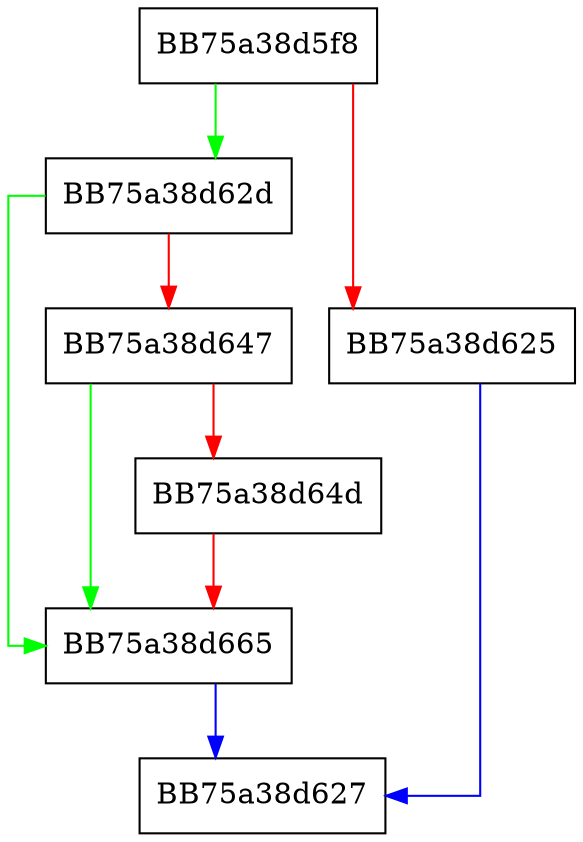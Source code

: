 digraph UtilDuplicateToken {
  node [shape="box"];
  graph [splines=ortho];
  BB75a38d5f8 -> BB75a38d62d [color="green"];
  BB75a38d5f8 -> BB75a38d625 [color="red"];
  BB75a38d625 -> BB75a38d627 [color="blue"];
  BB75a38d62d -> BB75a38d665 [color="green"];
  BB75a38d62d -> BB75a38d647 [color="red"];
  BB75a38d647 -> BB75a38d665 [color="green"];
  BB75a38d647 -> BB75a38d64d [color="red"];
  BB75a38d64d -> BB75a38d665 [color="red"];
  BB75a38d665 -> BB75a38d627 [color="blue"];
}